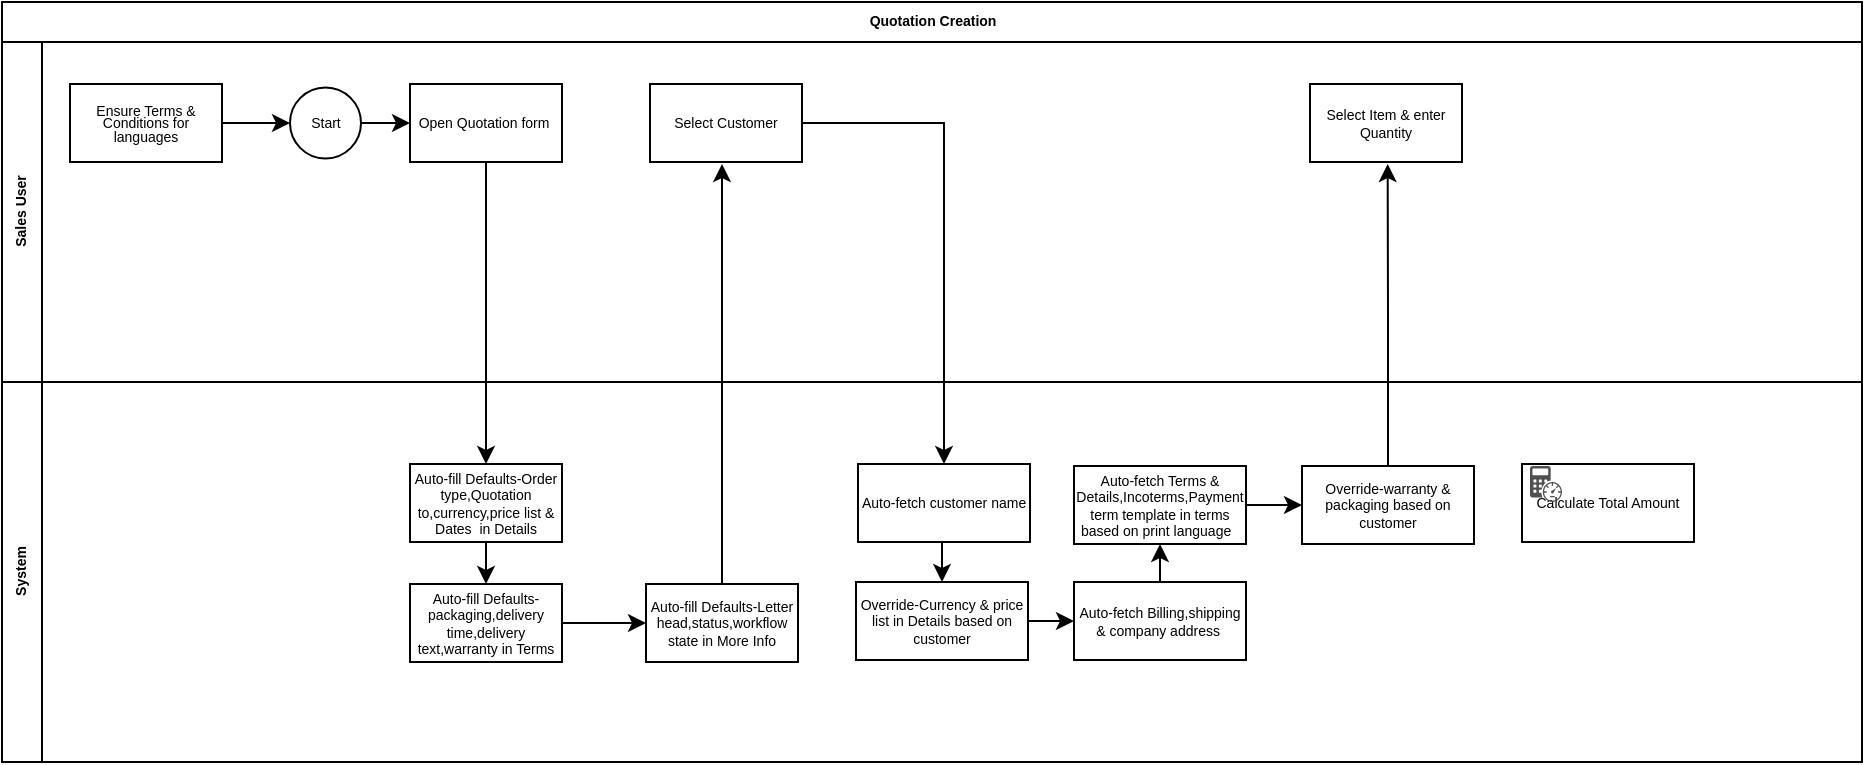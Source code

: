 <mxfile version="27.2.0">
  <diagram name="Page-1" id="Zs2zb_Z7UWNbtR0huE5W">
    <mxGraphModel dx="666" dy="294" grid="1" gridSize="10" guides="1" tooltips="1" connect="1" arrows="1" fold="1" page="1" pageScale="1" pageWidth="1400" pageHeight="850" math="0" shadow="0">
      <root>
        <mxCell id="0" />
        <mxCell id="1" parent="0" />
        <mxCell id="O-OZEPHUxFLN-eJPWsJB-1" value="Quotation Creation" style="swimlane;childLayout=stackLayout;resizeParent=1;resizeParentMax=0;horizontal=1;startSize=20;horizontalStack=0;html=1;fontSize=7;" vertex="1" parent="1">
          <mxGeometry x="90" y="49" width="930" height="380" as="geometry" />
        </mxCell>
        <mxCell id="O-OZEPHUxFLN-eJPWsJB-3" value="Sales User" style="swimlane;startSize=20;horizontal=0;html=1;fontSize=7;" vertex="1" parent="O-OZEPHUxFLN-eJPWsJB-1">
          <mxGeometry y="20" width="930" height="170" as="geometry" />
        </mxCell>
        <mxCell id="O-OZEPHUxFLN-eJPWsJB-12" style="edgeStyle=orthogonalEdgeStyle;rounded=0;orthogonalLoop=1;jettySize=auto;html=1;exitX=1;exitY=0.5;exitDx=0;exitDy=0;fontSize=7;" edge="1" parent="O-OZEPHUxFLN-eJPWsJB-3" source="O-OZEPHUxFLN-eJPWsJB-5" target="O-OZEPHUxFLN-eJPWsJB-6">
          <mxGeometry relative="1" as="geometry" />
        </mxCell>
        <mxCell id="O-OZEPHUxFLN-eJPWsJB-5" value="&lt;div align=&quot;center&quot; style=&quot;line-height: 90%;&quot;&gt;&lt;font&gt;Ensure Terms &amp;amp; Conditions for languages&lt;/font&gt;&lt;/div&gt;" style="rounded=0;whiteSpace=wrap;html=1;align=center;fontSize=7;" vertex="1" parent="O-OZEPHUxFLN-eJPWsJB-3">
          <mxGeometry x="34" y="21" width="76" height="39" as="geometry" />
        </mxCell>
        <mxCell id="O-OZEPHUxFLN-eJPWsJB-13" style="edgeStyle=orthogonalEdgeStyle;rounded=0;orthogonalLoop=1;jettySize=auto;html=1;exitX=1;exitY=0.5;exitDx=0;exitDy=0;entryX=0;entryY=0.5;entryDx=0;entryDy=0;fontSize=7;" edge="1" parent="O-OZEPHUxFLN-eJPWsJB-3" source="O-OZEPHUxFLN-eJPWsJB-6" target="O-OZEPHUxFLN-eJPWsJB-7">
          <mxGeometry relative="1" as="geometry" />
        </mxCell>
        <mxCell id="O-OZEPHUxFLN-eJPWsJB-6" value="&lt;font&gt;Start&lt;/font&gt;" style="ellipse;whiteSpace=wrap;html=1;aspect=fixed;fontSize=7;" vertex="1" parent="O-OZEPHUxFLN-eJPWsJB-3">
          <mxGeometry x="144" y="22.75" width="35.5" height="35.5" as="geometry" />
        </mxCell>
        <mxCell id="O-OZEPHUxFLN-eJPWsJB-7" value="&lt;div align=&quot;center&quot; style=&quot;line-height: 90%;&quot;&gt;Open Quotation form&amp;nbsp;&lt;/div&gt;" style="rounded=0;whiteSpace=wrap;html=1;align=center;fontSize=7;" vertex="1" parent="O-OZEPHUxFLN-eJPWsJB-3">
          <mxGeometry x="204" y="21" width="76" height="39" as="geometry" />
        </mxCell>
        <mxCell id="O-OZEPHUxFLN-eJPWsJB-16" value="Select Customer" style="rounded=0;whiteSpace=wrap;html=1;align=center;fontSize=7;" vertex="1" parent="O-OZEPHUxFLN-eJPWsJB-3">
          <mxGeometry x="324" y="21" width="76" height="39" as="geometry" />
        </mxCell>
        <mxCell id="O-OZEPHUxFLN-eJPWsJB-61" value="Select Item &amp;amp; enter Quantity" style="rounded=0;whiteSpace=wrap;html=1;align=center;fontSize=7;" vertex="1" parent="O-OZEPHUxFLN-eJPWsJB-3">
          <mxGeometry x="654" y="21" width="76" height="39" as="geometry" />
        </mxCell>
        <mxCell id="O-OZEPHUxFLN-eJPWsJB-15" style="edgeStyle=orthogonalEdgeStyle;rounded=0;orthogonalLoop=1;jettySize=auto;html=1;exitX=0.5;exitY=1;exitDx=0;exitDy=0;entryX=0.5;entryY=0;entryDx=0;entryDy=0;fontSize=7;" edge="1" parent="O-OZEPHUxFLN-eJPWsJB-1" source="O-OZEPHUxFLN-eJPWsJB-7" target="O-OZEPHUxFLN-eJPWsJB-14">
          <mxGeometry relative="1" as="geometry" />
        </mxCell>
        <mxCell id="O-OZEPHUxFLN-eJPWsJB-22" style="edgeStyle=orthogonalEdgeStyle;rounded=0;orthogonalLoop=1;jettySize=auto;html=1;exitX=1;exitY=0.5;exitDx=0;exitDy=0;entryX=0.5;entryY=0;entryDx=0;entryDy=0;" edge="1" parent="O-OZEPHUxFLN-eJPWsJB-1" source="O-OZEPHUxFLN-eJPWsJB-16" target="O-OZEPHUxFLN-eJPWsJB-18">
          <mxGeometry relative="1" as="geometry" />
        </mxCell>
        <mxCell id="O-OZEPHUxFLN-eJPWsJB-2" value="System" style="swimlane;startSize=20;horizontal=0;html=1;fontSize=7;" vertex="1" parent="O-OZEPHUxFLN-eJPWsJB-1">
          <mxGeometry y="190" width="930" height="190" as="geometry" />
        </mxCell>
        <mxCell id="O-OZEPHUxFLN-eJPWsJB-44" style="edgeStyle=orthogonalEdgeStyle;rounded=0;orthogonalLoop=1;jettySize=auto;html=1;exitX=0.5;exitY=1;exitDx=0;exitDy=0;entryX=0.5;entryY=0;entryDx=0;entryDy=0;" edge="1" parent="O-OZEPHUxFLN-eJPWsJB-2" source="O-OZEPHUxFLN-eJPWsJB-14" target="O-OZEPHUxFLN-eJPWsJB-43">
          <mxGeometry relative="1" as="geometry" />
        </mxCell>
        <mxCell id="O-OZEPHUxFLN-eJPWsJB-14" value="Auto-fill Defaults-Order type,Quotation to,currency,price list &amp;amp; Dates&amp;nbsp; in Details" style="rounded=0;whiteSpace=wrap;html=1;align=center;fontSize=7;" vertex="1" parent="O-OZEPHUxFLN-eJPWsJB-2">
          <mxGeometry x="204" y="41" width="76" height="39" as="geometry" />
        </mxCell>
        <mxCell id="O-OZEPHUxFLN-eJPWsJB-23" style="edgeStyle=orthogonalEdgeStyle;rounded=0;orthogonalLoop=1;jettySize=auto;html=1;exitX=0.5;exitY=1;exitDx=0;exitDy=0;entryX=0.5;entryY=0;entryDx=0;entryDy=0;" edge="1" parent="O-OZEPHUxFLN-eJPWsJB-2" source="O-OZEPHUxFLN-eJPWsJB-18" target="O-OZEPHUxFLN-eJPWsJB-19">
          <mxGeometry relative="1" as="geometry" />
        </mxCell>
        <mxCell id="O-OZEPHUxFLN-eJPWsJB-18" value="Auto-fetch customer name" style="rounded=0;whiteSpace=wrap;html=1;align=left;fontSize=7;" vertex="1" parent="O-OZEPHUxFLN-eJPWsJB-2">
          <mxGeometry x="428" y="41" width="86" height="39" as="geometry" />
        </mxCell>
        <mxCell id="O-OZEPHUxFLN-eJPWsJB-51" style="edgeStyle=orthogonalEdgeStyle;rounded=0;orthogonalLoop=1;jettySize=auto;html=1;exitX=1;exitY=0.5;exitDx=0;exitDy=0;entryX=0;entryY=0.5;entryDx=0;entryDy=0;" edge="1" parent="O-OZEPHUxFLN-eJPWsJB-2" source="O-OZEPHUxFLN-eJPWsJB-19" target="O-OZEPHUxFLN-eJPWsJB-49">
          <mxGeometry relative="1" as="geometry" />
        </mxCell>
        <mxCell id="O-OZEPHUxFLN-eJPWsJB-19" value="Override-Currency &amp;amp; price list in Details based on customer" style="rounded=0;whiteSpace=wrap;html=1;align=center;fontSize=7;" vertex="1" parent="O-OZEPHUxFLN-eJPWsJB-2">
          <mxGeometry x="427" y="100" width="86" height="39" as="geometry" />
        </mxCell>
        <mxCell id="O-OZEPHUxFLN-eJPWsJB-53" style="edgeStyle=orthogonalEdgeStyle;rounded=0;orthogonalLoop=1;jettySize=auto;html=1;exitX=1;exitY=0.5;exitDx=0;exitDy=0;entryX=0;entryY=0.5;entryDx=0;entryDy=0;" edge="1" parent="O-OZEPHUxFLN-eJPWsJB-2" source="O-OZEPHUxFLN-eJPWsJB-21" target="O-OZEPHUxFLN-eJPWsJB-50">
          <mxGeometry relative="1" as="geometry" />
        </mxCell>
        <mxCell id="O-OZEPHUxFLN-eJPWsJB-21" value="Auto-fetch Terms &amp;amp; Details,Incoterms,Payment term template in terms based on print language&amp;nbsp;&amp;nbsp;" style="rounded=0;whiteSpace=wrap;html=1;align=center;fontSize=7;" vertex="1" parent="O-OZEPHUxFLN-eJPWsJB-2">
          <mxGeometry x="536" y="42" width="86" height="39" as="geometry" />
        </mxCell>
        <mxCell id="O-OZEPHUxFLN-eJPWsJB-48" style="edgeStyle=orthogonalEdgeStyle;rounded=0;orthogonalLoop=1;jettySize=auto;html=1;exitX=1;exitY=0.5;exitDx=0;exitDy=0;entryX=0;entryY=0.5;entryDx=0;entryDy=0;" edge="1" parent="O-OZEPHUxFLN-eJPWsJB-2" source="O-OZEPHUxFLN-eJPWsJB-43" target="O-OZEPHUxFLN-eJPWsJB-45">
          <mxGeometry relative="1" as="geometry" />
        </mxCell>
        <mxCell id="O-OZEPHUxFLN-eJPWsJB-43" value="Auto-fill Defaults-packaging,delivery time,delivery text,warranty in Terms" style="rounded=0;whiteSpace=wrap;html=1;align=center;fontSize=7;" vertex="1" parent="O-OZEPHUxFLN-eJPWsJB-2">
          <mxGeometry x="204" y="101" width="76" height="39" as="geometry" />
        </mxCell>
        <mxCell id="O-OZEPHUxFLN-eJPWsJB-47" style="edgeStyle=orthogonalEdgeStyle;rounded=0;orthogonalLoop=1;jettySize=auto;html=1;exitX=0.5;exitY=0;exitDx=0;exitDy=0;" edge="1" parent="O-OZEPHUxFLN-eJPWsJB-2" source="O-OZEPHUxFLN-eJPWsJB-45">
          <mxGeometry relative="1" as="geometry">
            <mxPoint x="360.0" y="-109" as="targetPoint" />
          </mxGeometry>
        </mxCell>
        <mxCell id="O-OZEPHUxFLN-eJPWsJB-45" value="Auto-fill Defaults-Letter head,status,workflow state in More Info" style="rounded=0;whiteSpace=wrap;html=1;align=center;fontSize=7;" vertex="1" parent="O-OZEPHUxFLN-eJPWsJB-2">
          <mxGeometry x="322" y="101" width="76" height="39" as="geometry" />
        </mxCell>
        <mxCell id="O-OZEPHUxFLN-eJPWsJB-52" style="edgeStyle=orthogonalEdgeStyle;rounded=0;orthogonalLoop=1;jettySize=auto;html=1;exitX=0.5;exitY=0;exitDx=0;exitDy=0;entryX=0.5;entryY=1;entryDx=0;entryDy=0;" edge="1" parent="O-OZEPHUxFLN-eJPWsJB-2" source="O-OZEPHUxFLN-eJPWsJB-49" target="O-OZEPHUxFLN-eJPWsJB-21">
          <mxGeometry relative="1" as="geometry" />
        </mxCell>
        <mxCell id="O-OZEPHUxFLN-eJPWsJB-49" value="Auto-fetch Billing,shipping &amp;amp; company address&amp;nbsp;" style="rounded=0;whiteSpace=wrap;html=1;align=center;fontSize=7;" vertex="1" parent="O-OZEPHUxFLN-eJPWsJB-2">
          <mxGeometry x="536" y="100" width="86" height="39" as="geometry" />
        </mxCell>
        <mxCell id="O-OZEPHUxFLN-eJPWsJB-62" style="edgeStyle=orthogonalEdgeStyle;rounded=0;orthogonalLoop=1;jettySize=auto;html=1;exitX=0.5;exitY=0;exitDx=0;exitDy=0;" edge="1" parent="O-OZEPHUxFLN-eJPWsJB-2" source="O-OZEPHUxFLN-eJPWsJB-50">
          <mxGeometry relative="1" as="geometry">
            <mxPoint x="692.839" y="-109" as="targetPoint" />
          </mxGeometry>
        </mxCell>
        <mxCell id="O-OZEPHUxFLN-eJPWsJB-50" value="Override-warranty &amp;amp; packaging based on customer" style="rounded=0;whiteSpace=wrap;html=1;align=center;fontSize=7;" vertex="1" parent="O-OZEPHUxFLN-eJPWsJB-2">
          <mxGeometry x="650" y="42" width="86" height="39" as="geometry" />
        </mxCell>
        <mxCell id="O-OZEPHUxFLN-eJPWsJB-63" value="Calculate Total Amount" style="rounded=0;whiteSpace=wrap;html=1;align=center;fontSize=7;" vertex="1" parent="O-OZEPHUxFLN-eJPWsJB-2">
          <mxGeometry x="760" y="41" width="86" height="39" as="geometry" />
        </mxCell>
        <mxCell id="O-OZEPHUxFLN-eJPWsJB-64" value="" style="sketch=0;pointerEvents=1;shadow=0;dashed=0;html=1;strokeColor=none;fillColor=#505050;labelPosition=center;verticalLabelPosition=bottom;verticalAlign=top;outlineConnect=0;align=center;shape=mxgraph.office.concepts.bandwidth_calculator;" vertex="1" parent="O-OZEPHUxFLN-eJPWsJB-2">
          <mxGeometry x="764" y="42" width="16" height="18" as="geometry" />
        </mxCell>
      </root>
    </mxGraphModel>
  </diagram>
</mxfile>
